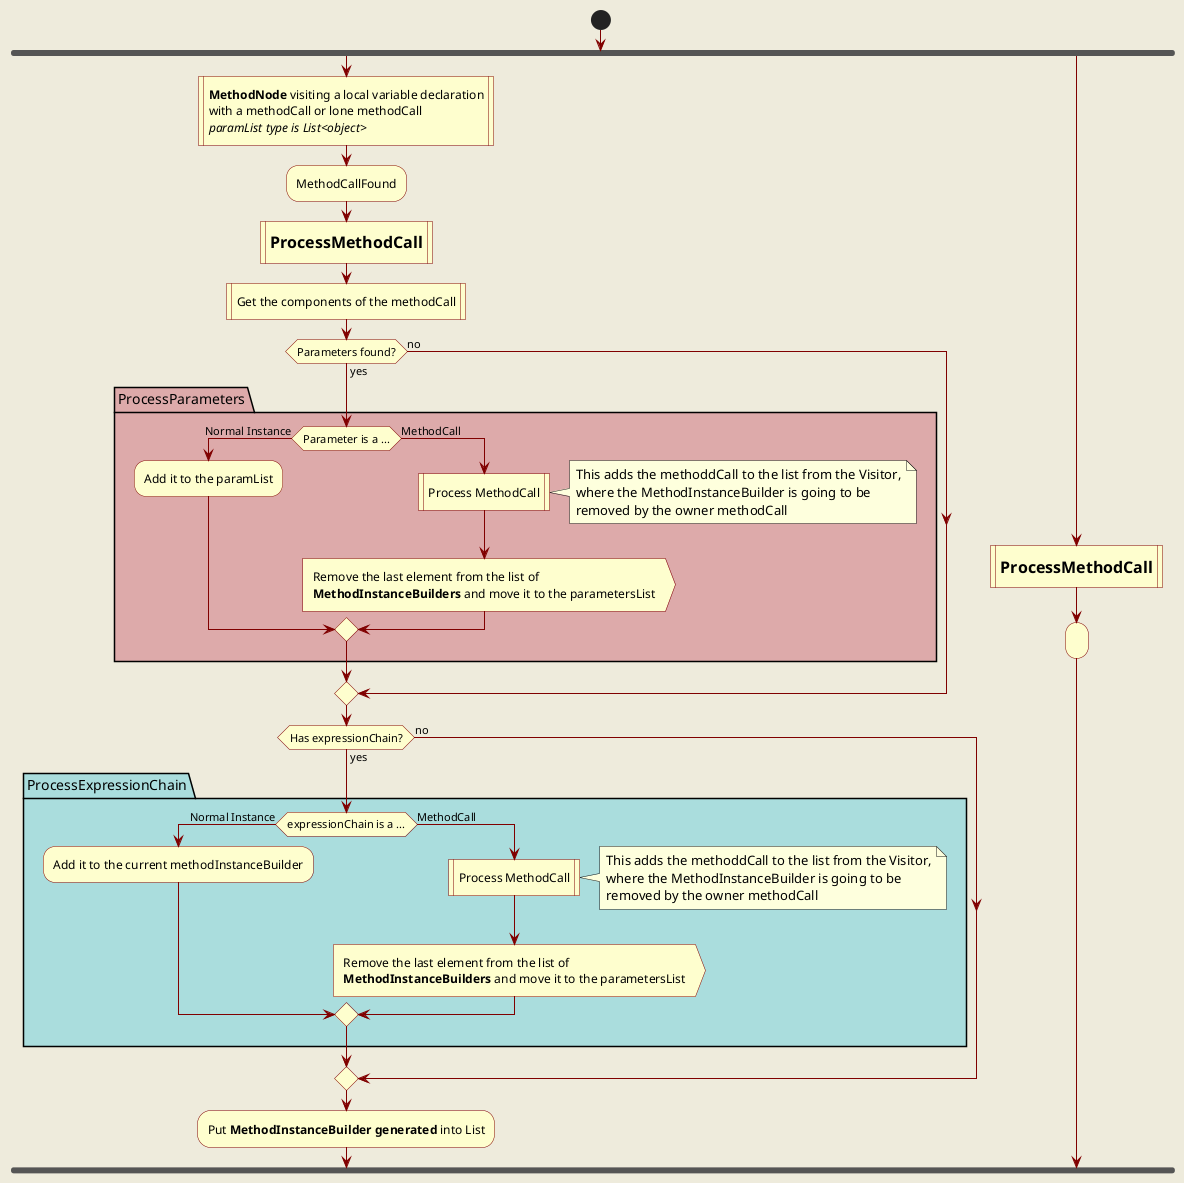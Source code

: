 @startuml
skinparam MaxMessageSize 30
'skinparam Ranksep 45
Skinparam backgroundColor #EEEBDC
skinparam wrapWidth 450
skinparam activity {
ArrowColor Maroon
LifeLineBackgroundColor #EEEBDC
LifeLineBorderColor Maroon
GroupBackgroundColor #EEEBDC
ParticipantBackgroundColor #EEEBDC
BorderColor Maroon
BackgroundColor  #fefece
}
'squence diagram skin



start
fork
:**MethodNode** visiting a local variable declaration 
with a methodCall or lone methodCall
==== paramList type is List<object>|
:MethodCallFound;
:=ProcessMethodCall|
:Get the components of the methodCall|
if (Parameters found?) is (no) then
else (yes)
package ProcessParameters #daa {
  if (Parameter is a ...) is (Normal Instance) then
    :Add it to the paramList;
  else (MethodCall)
    :Process MethodCall|
    note right
    This adds the methoddCall to the list from the Visitor,
    where the MethodInstanceBuilder is going to be 
    removed by the owner methodCall
    end note
    :Remove the last element from the list of 
    **MethodInstanceBuilders** and move it to the parametersList>
  endif
}
endif
if (Has expressionChain?) is (no) then
else (yes)
package ProcessExpressionChain #add {
  if (expressionChain is a ...) is (Normal Instance) then
    :Add it to the current methodInstanceBuilder;
  else (MethodCall)
    :Process MethodCall|
    note right
    This adds the methoddCall to the list from the Visitor, 
    where the MethodInstanceBuilder is going to be 
    removed by the owner methodCall
    end note
    :Remove the last element from the list of 
    **MethodInstanceBuilders** and move it to the parametersList>
  endif
}
endif

:Put **MethodInstanceBuilder generated** into List;

'//===========================  Process MethodCall
fork again
:=ProcessMethodCall|
:;

@enduml